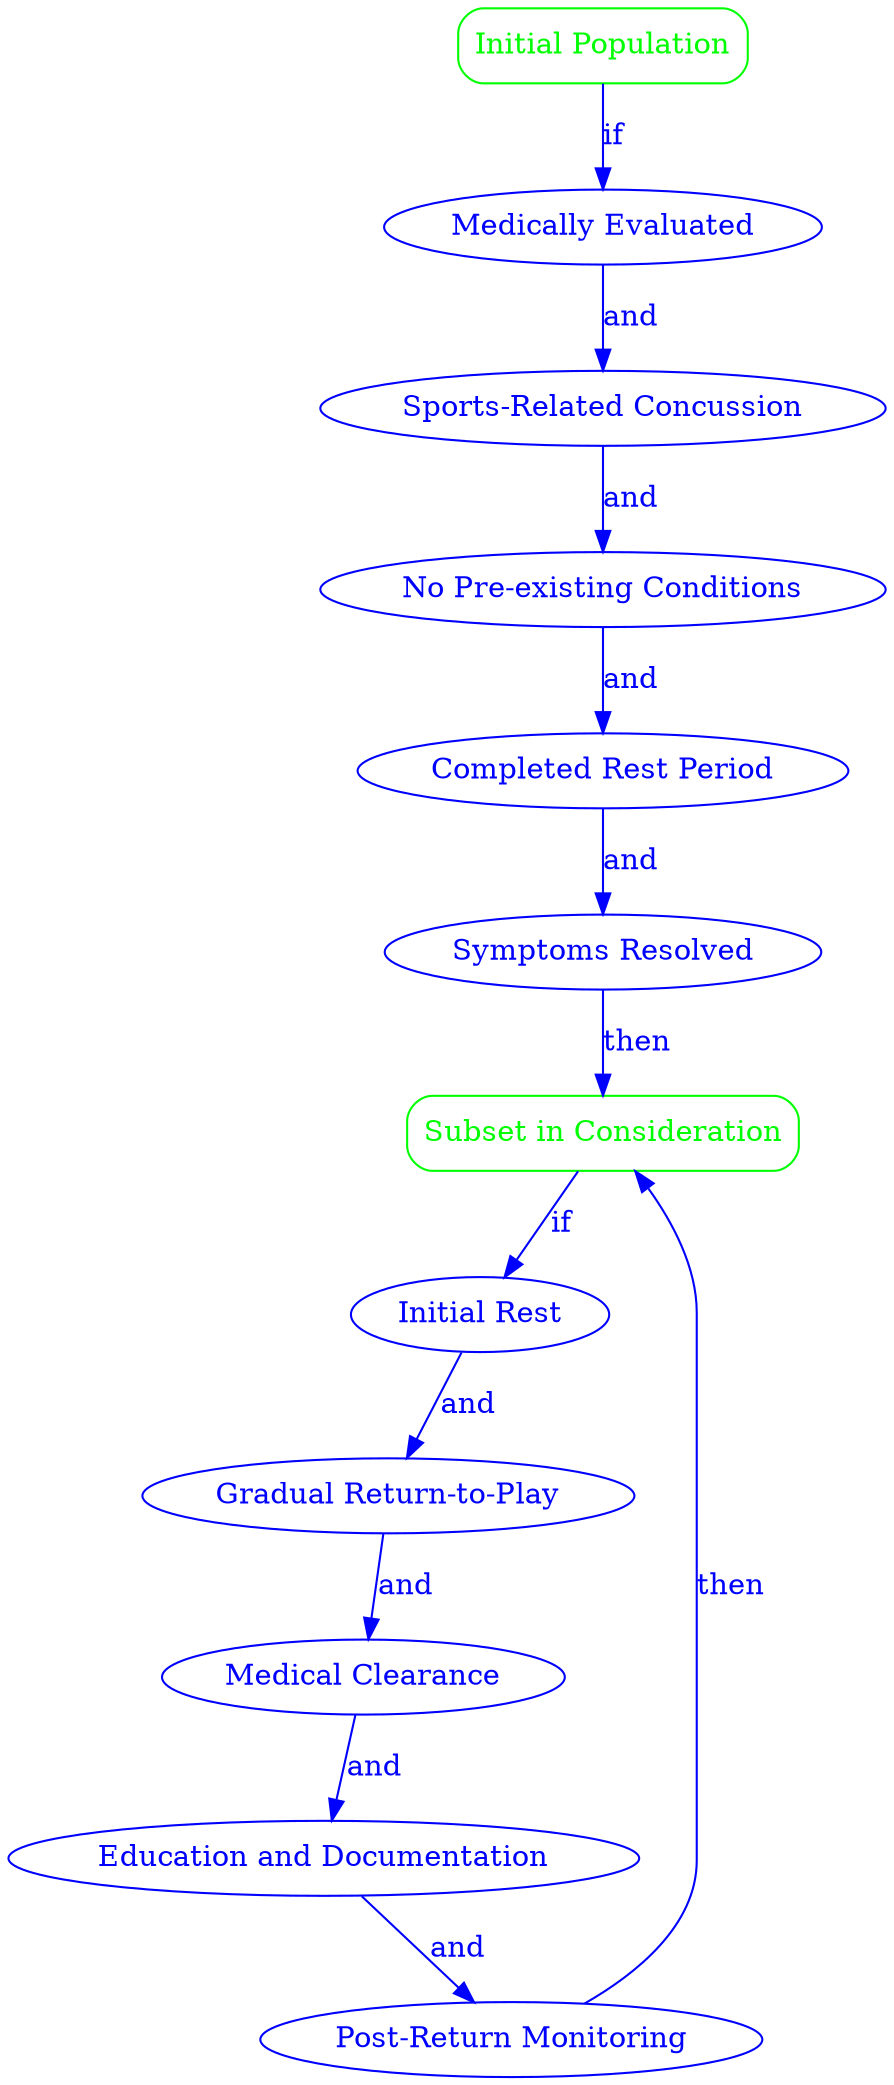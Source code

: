 digraph ReturnToPlayProtocol {
    rankdir=TB;

    // Population nodes
    InitialPopulation [label="Initial Population", shape=box, style=rounded, color=green, fontcolor=green, comment="All individuals who have participated in sports activities and have been diagnosed with a concussion."];
    SubsetInConsideration [label="Subset in Consideration", shape=box, style=rounded, color=green, fontcolor=green, comment="Individuals from the initial population who have been medically evaluated and diagnosed with a concussion by a qualified healthcare professional."];

    // Criterion nodes
    MedicallyEvaluated [label="Medically Evaluated", shape=ellipse, color=blue, fontcolor=blue, comment="Individuals who have been medically evaluated and diagnosed with a concussion."];
    SportsRelatedConcussion [label="Sports-Related Concussion", shape=ellipse, color=blue, fontcolor=blue, comment="Individuals who have sustained a concussion during sports activities."];
    NoPreExistingConditions [label="No Pre-existing Conditions", shape=ellipse, color=blue, fontcolor=blue, comment="Individuals without pre-existing neurological conditions that may complicate the concussion recovery process, unless cleared by a specialist."];
    CompletedRestPeriod [label="Completed Rest Period", shape=ellipse, color=blue, fontcolor=blue, comment="Individuals who have completed the initial rest period as recommended by their healthcare provider."];
    SymptomsResolved [label="Symptoms Resolved", shape=ellipse, color=blue, fontcolor=blue, comment="Individuals who exhibit prolonged post-concussion symptoms that have resolved to baseline levels."];

    InitialRest [label="Initial Rest", shape=ellipse, color=blue, fontcolor=blue, comment="Ensure a period of physical and cognitive rest immediately following the concussion, as recommended by a healthcare provider."];
    GradualReturn [label="Gradual Return-to-Play", shape=ellipse, color=blue, fontcolor=blue, comment="Follow a stepwise return-to-play protocol with stages of increasing physical activity."];
    MedicalClearance [label="Medical Clearance", shape=ellipse, color=blue, fontcolor=blue, comment="Obtain written clearance from a healthcare professional experienced in concussion management."];
    EducationDocumentation [label="Education and Documentation", shape=ellipse, color=blue, fontcolor=blue, comment="Educate the athlete and document each stage of the return-to-play process."];
    PostReturnMonitoring [label="Post-Return Monitoring", shape=ellipse, color=blue, fontcolor=blue, comment="Continue to monitor the athlete for any recurrence of symptoms after returning to play."];

    // Edges
    InitialPopulation -> MedicallyEvaluated [label="if", color=blue, fontcolor=blue];
    MedicallyEvaluated -> SportsRelatedConcussion [label="and", color=blue, fontcolor=blue];
    SportsRelatedConcussion -> NoPreExistingConditions [label="and", color=blue, fontcolor=blue];
    NoPreExistingConditions -> CompletedRestPeriod [label="and", color=blue, fontcolor=blue];
    CompletedRestPeriod -> SymptomsResolved [label="and", color=blue, fontcolor=blue];
    SymptomsResolved -> SubsetInConsideration [label="then", color=blue, fontcolor=blue];

    SubsetInConsideration -> InitialRest [label="if", color=blue, fontcolor=blue];
    InitialRest -> GradualReturn [label="and", color=blue, fontcolor=blue];
    GradualReturn -> MedicalClearance [label="and", color=blue, fontcolor=blue];
    MedicalClearance -> EducationDocumentation [label="and", color=blue, fontcolor=blue];
    EducationDocumentation -> PostReturnMonitoring [label="and", color=blue, fontcolor=blue];
    PostReturnMonitoring -> SubsetInConsideration [label="then", color=blue, fontcolor=blue];
}